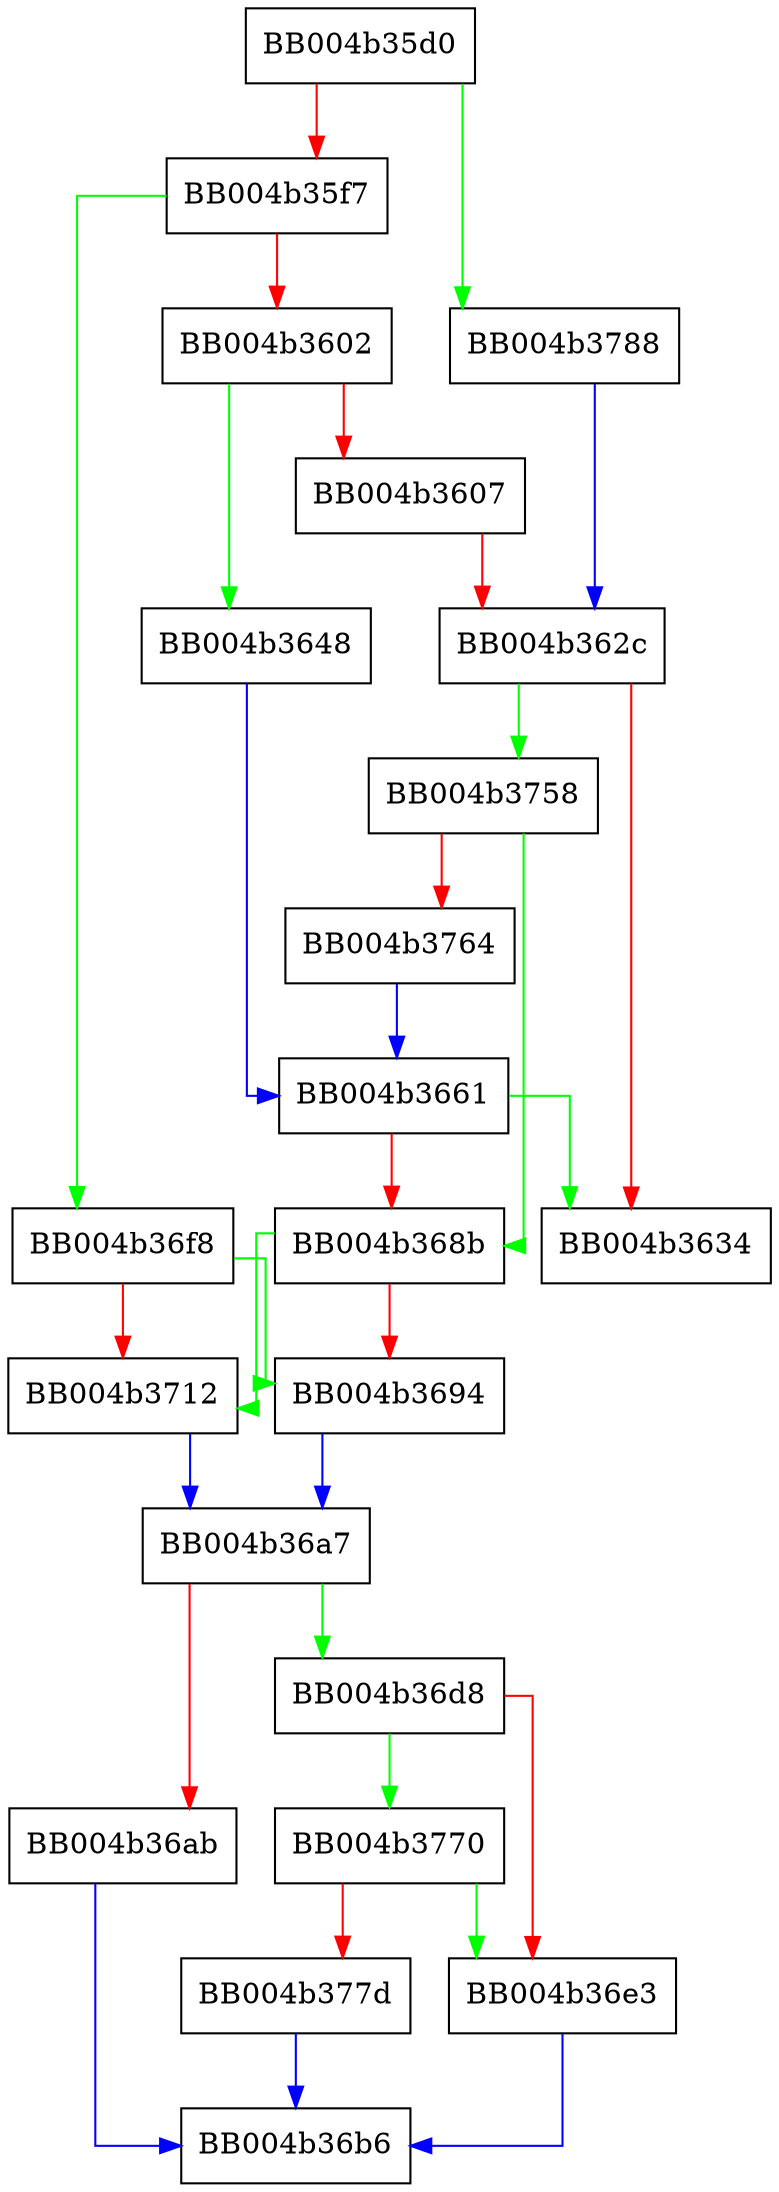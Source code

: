 digraph ossl_quic_set_incoming_stream_policy {
  node [shape="box"];
  graph [splines=ortho];
  BB004b35d0 -> BB004b3788 [color="green"];
  BB004b35d0 -> BB004b35f7 [color="red"];
  BB004b35f7 -> BB004b36f8 [color="green"];
  BB004b35f7 -> BB004b3602 [color="red"];
  BB004b3602 -> BB004b3648 [color="green"];
  BB004b3602 -> BB004b3607 [color="red"];
  BB004b3607 -> BB004b362c [color="red"];
  BB004b362c -> BB004b3758 [color="green"];
  BB004b362c -> BB004b3634 [color="red"];
  BB004b3648 -> BB004b3661 [color="blue"];
  BB004b3661 -> BB004b3634 [color="green"];
  BB004b3661 -> BB004b368b [color="red"];
  BB004b368b -> BB004b3712 [color="green"];
  BB004b368b -> BB004b3694 [color="red"];
  BB004b3694 -> BB004b36a7 [color="blue"];
  BB004b36a7 -> BB004b36d8 [color="green"];
  BB004b36a7 -> BB004b36ab [color="red"];
  BB004b36ab -> BB004b36b6 [color="blue"];
  BB004b36d8 -> BB004b3770 [color="green"];
  BB004b36d8 -> BB004b36e3 [color="red"];
  BB004b36e3 -> BB004b36b6 [color="blue"];
  BB004b36f8 -> BB004b3694 [color="green"];
  BB004b36f8 -> BB004b3712 [color="red"];
  BB004b3712 -> BB004b36a7 [color="blue"];
  BB004b3758 -> BB004b368b [color="green"];
  BB004b3758 -> BB004b3764 [color="red"];
  BB004b3764 -> BB004b3661 [color="blue"];
  BB004b3770 -> BB004b36e3 [color="green"];
  BB004b3770 -> BB004b377d [color="red"];
  BB004b377d -> BB004b36b6 [color="blue"];
  BB004b3788 -> BB004b362c [color="blue"];
}